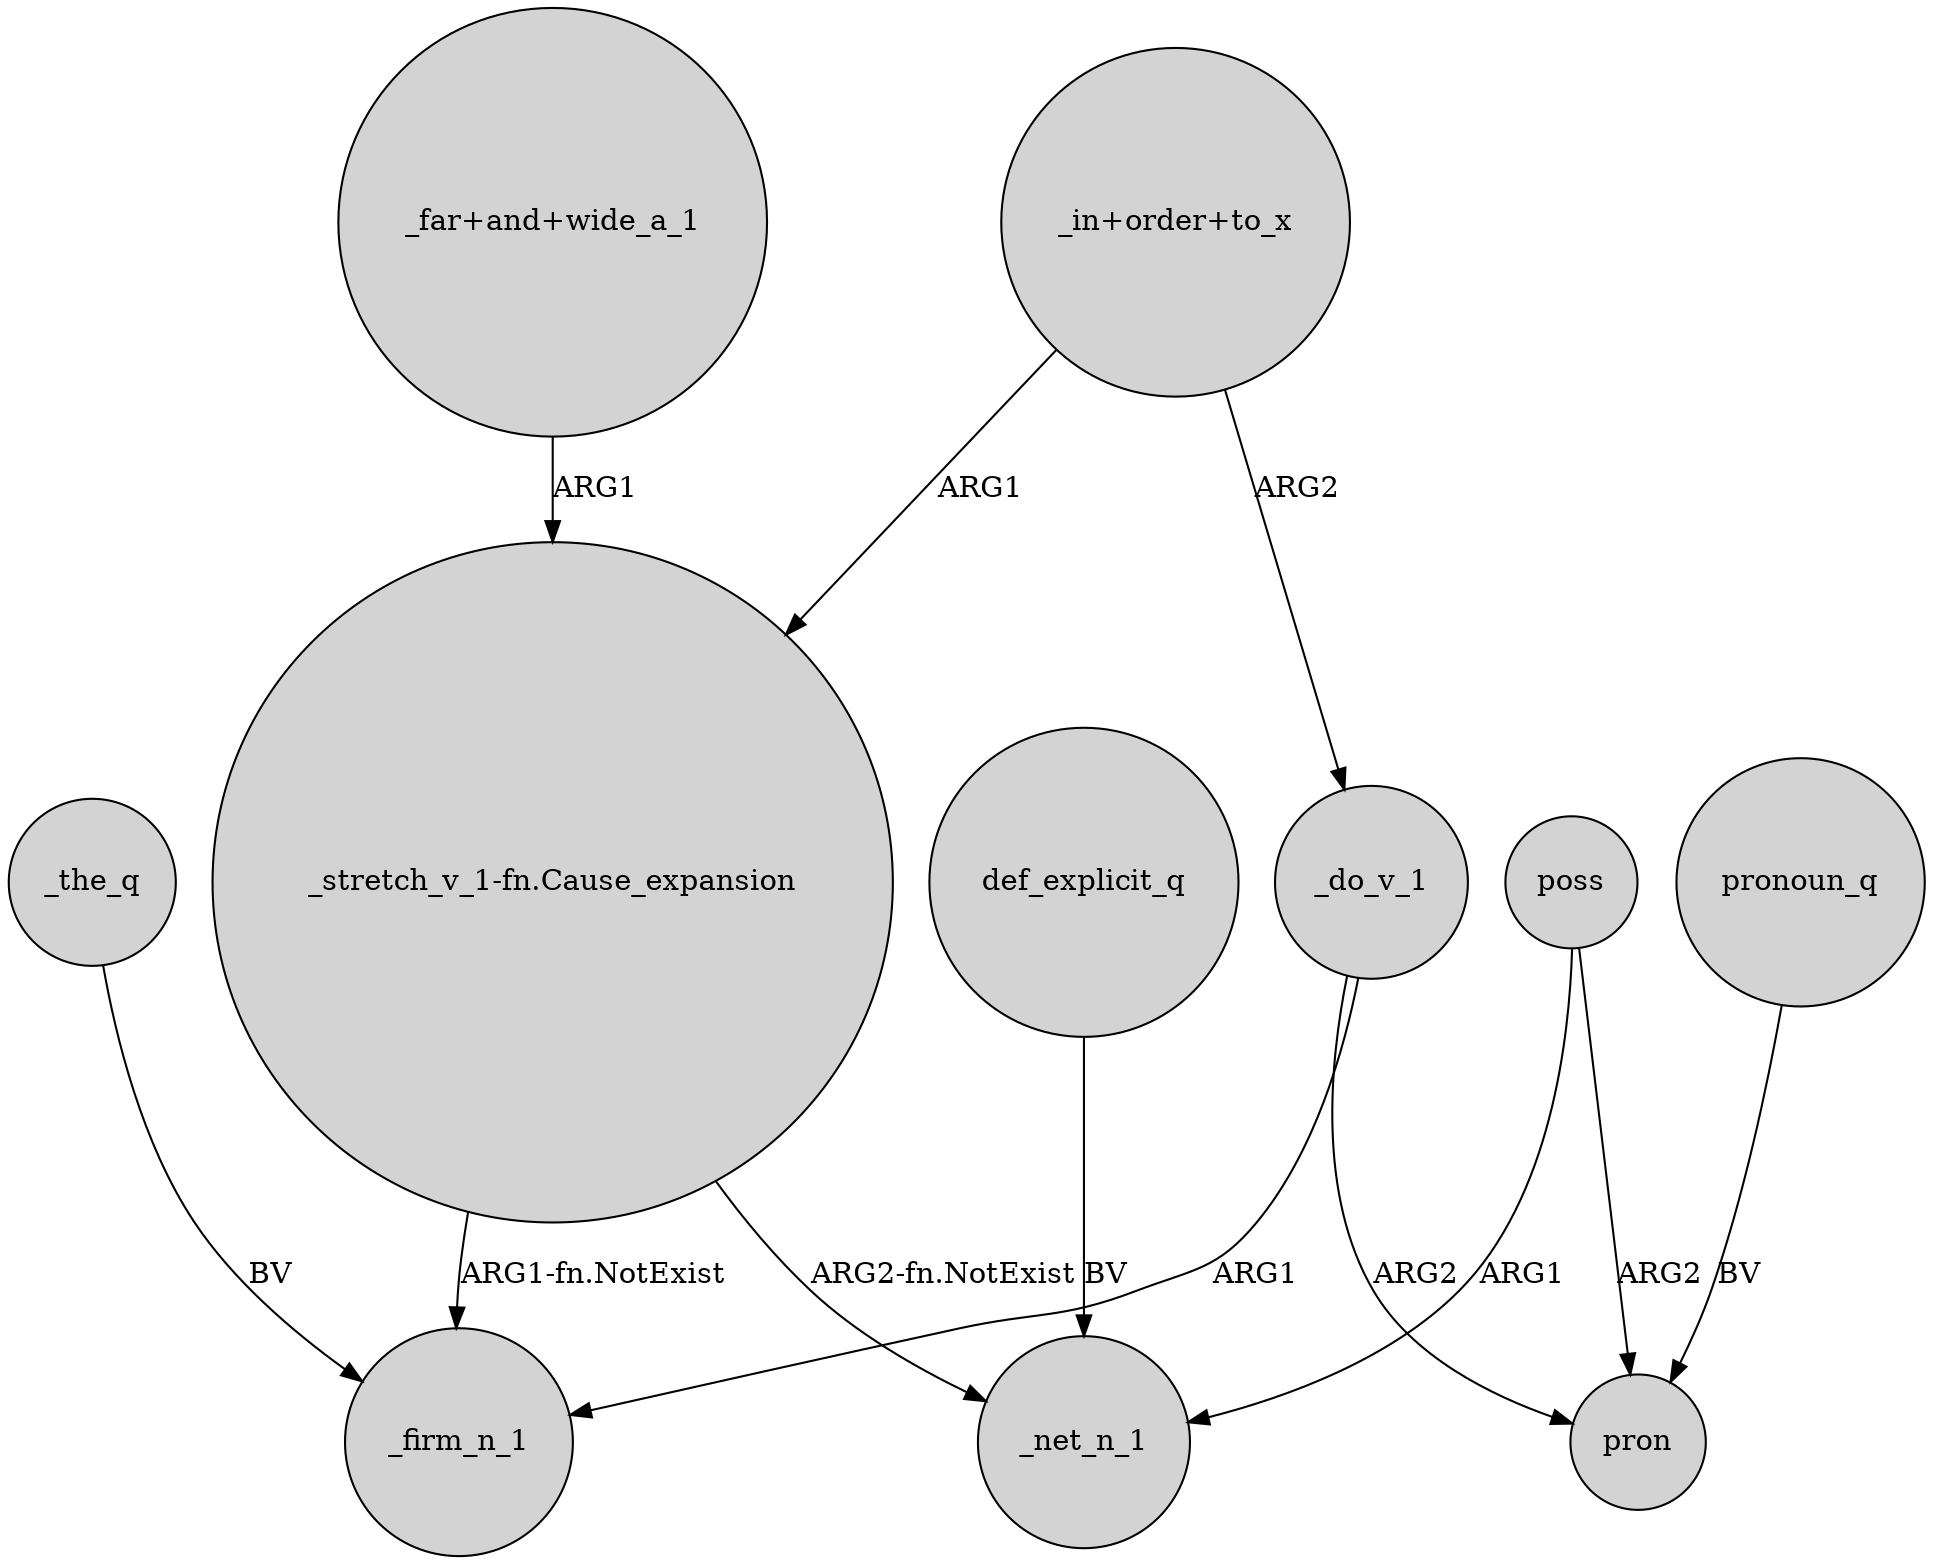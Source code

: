 digraph {
	node [shape=circle style=filled]
	_do_v_1 -> _firm_n_1 [label=ARG1]
	"_in+order+to_x" -> _do_v_1 [label=ARG2]
	"_stretch_v_1-fn.Cause_expansion" -> _net_n_1 [label="ARG2-fn.NotExist"]
	def_explicit_q -> _net_n_1 [label=BV]
	"_stretch_v_1-fn.Cause_expansion" -> _firm_n_1 [label="ARG1-fn.NotExist"]
	poss -> _net_n_1 [label=ARG1]
	poss -> pron [label=ARG2]
	_do_v_1 -> pron [label=ARG2]
	"_in+order+to_x" -> "_stretch_v_1-fn.Cause_expansion" [label=ARG1]
	"_far+and+wide_a_1" -> "_stretch_v_1-fn.Cause_expansion" [label=ARG1]
	_the_q -> _firm_n_1 [label=BV]
	pronoun_q -> pron [label=BV]
}
